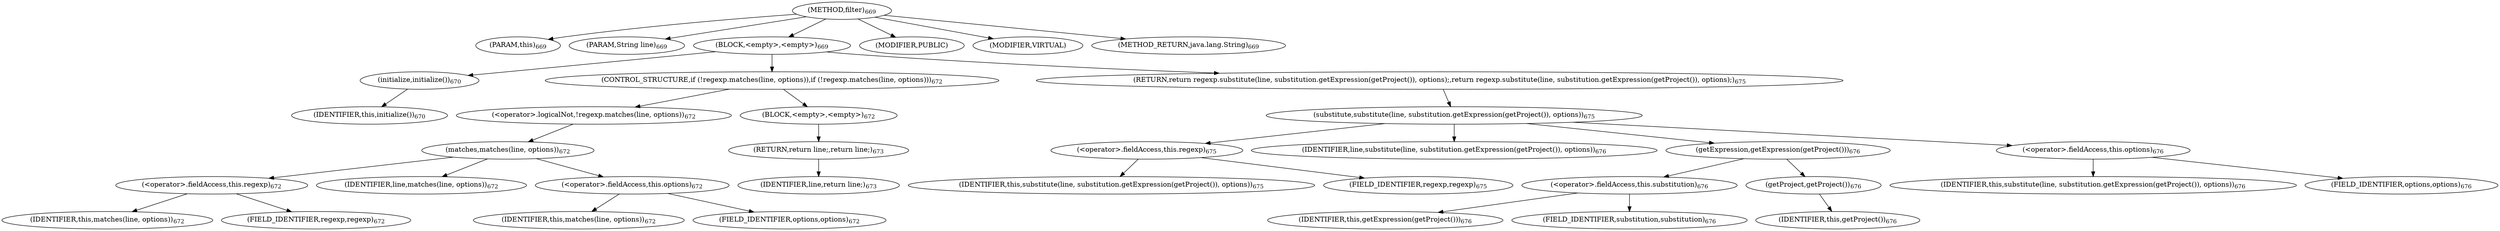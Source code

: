 digraph "filter" {  
"1341" [label = <(METHOD,filter)<SUB>669</SUB>> ]
"91" [label = <(PARAM,this)<SUB>669</SUB>> ]
"1342" [label = <(PARAM,String line)<SUB>669</SUB>> ]
"1343" [label = <(BLOCK,&lt;empty&gt;,&lt;empty&gt;)<SUB>669</SUB>> ]
"1344" [label = <(initialize,initialize())<SUB>670</SUB>> ]
"90" [label = <(IDENTIFIER,this,initialize())<SUB>670</SUB>> ]
"1345" [label = <(CONTROL_STRUCTURE,if (!regexp.matches(line, options)),if (!regexp.matches(line, options)))<SUB>672</SUB>> ]
"1346" [label = <(&lt;operator&gt;.logicalNot,!regexp.matches(line, options))<SUB>672</SUB>> ]
"1347" [label = <(matches,matches(line, options))<SUB>672</SUB>> ]
"1348" [label = <(&lt;operator&gt;.fieldAccess,this.regexp)<SUB>672</SUB>> ]
"1349" [label = <(IDENTIFIER,this,matches(line, options))<SUB>672</SUB>> ]
"1350" [label = <(FIELD_IDENTIFIER,regexp,regexp)<SUB>672</SUB>> ]
"1351" [label = <(IDENTIFIER,line,matches(line, options))<SUB>672</SUB>> ]
"1352" [label = <(&lt;operator&gt;.fieldAccess,this.options)<SUB>672</SUB>> ]
"1353" [label = <(IDENTIFIER,this,matches(line, options))<SUB>672</SUB>> ]
"1354" [label = <(FIELD_IDENTIFIER,options,options)<SUB>672</SUB>> ]
"1355" [label = <(BLOCK,&lt;empty&gt;,&lt;empty&gt;)<SUB>672</SUB>> ]
"1356" [label = <(RETURN,return line;,return line;)<SUB>673</SUB>> ]
"1357" [label = <(IDENTIFIER,line,return line;)<SUB>673</SUB>> ]
"1358" [label = <(RETURN,return regexp.substitute(line, substitution.getExpression(getProject()), options);,return regexp.substitute(line, substitution.getExpression(getProject()), options);)<SUB>675</SUB>> ]
"1359" [label = <(substitute,substitute(line, substitution.getExpression(getProject()), options))<SUB>675</SUB>> ]
"1360" [label = <(&lt;operator&gt;.fieldAccess,this.regexp)<SUB>675</SUB>> ]
"1361" [label = <(IDENTIFIER,this,substitute(line, substitution.getExpression(getProject()), options))<SUB>675</SUB>> ]
"1362" [label = <(FIELD_IDENTIFIER,regexp,regexp)<SUB>675</SUB>> ]
"1363" [label = <(IDENTIFIER,line,substitute(line, substitution.getExpression(getProject()), options))<SUB>676</SUB>> ]
"1364" [label = <(getExpression,getExpression(getProject()))<SUB>676</SUB>> ]
"1365" [label = <(&lt;operator&gt;.fieldAccess,this.substitution)<SUB>676</SUB>> ]
"1366" [label = <(IDENTIFIER,this,getExpression(getProject()))<SUB>676</SUB>> ]
"1367" [label = <(FIELD_IDENTIFIER,substitution,substitution)<SUB>676</SUB>> ]
"1368" [label = <(getProject,getProject())<SUB>676</SUB>> ]
"92" [label = <(IDENTIFIER,this,getProject())<SUB>676</SUB>> ]
"1369" [label = <(&lt;operator&gt;.fieldAccess,this.options)<SUB>676</SUB>> ]
"1370" [label = <(IDENTIFIER,this,substitute(line, substitution.getExpression(getProject()), options))<SUB>676</SUB>> ]
"1371" [label = <(FIELD_IDENTIFIER,options,options)<SUB>676</SUB>> ]
"1372" [label = <(MODIFIER,PUBLIC)> ]
"1373" [label = <(MODIFIER,VIRTUAL)> ]
"1374" [label = <(METHOD_RETURN,java.lang.String)<SUB>669</SUB>> ]
  "1341" -> "91" 
  "1341" -> "1342" 
  "1341" -> "1343" 
  "1341" -> "1372" 
  "1341" -> "1373" 
  "1341" -> "1374" 
  "1343" -> "1344" 
  "1343" -> "1345" 
  "1343" -> "1358" 
  "1344" -> "90" 
  "1345" -> "1346" 
  "1345" -> "1355" 
  "1346" -> "1347" 
  "1347" -> "1348" 
  "1347" -> "1351" 
  "1347" -> "1352" 
  "1348" -> "1349" 
  "1348" -> "1350" 
  "1352" -> "1353" 
  "1352" -> "1354" 
  "1355" -> "1356" 
  "1356" -> "1357" 
  "1358" -> "1359" 
  "1359" -> "1360" 
  "1359" -> "1363" 
  "1359" -> "1364" 
  "1359" -> "1369" 
  "1360" -> "1361" 
  "1360" -> "1362" 
  "1364" -> "1365" 
  "1364" -> "1368" 
  "1365" -> "1366" 
  "1365" -> "1367" 
  "1368" -> "92" 
  "1369" -> "1370" 
  "1369" -> "1371" 
}
